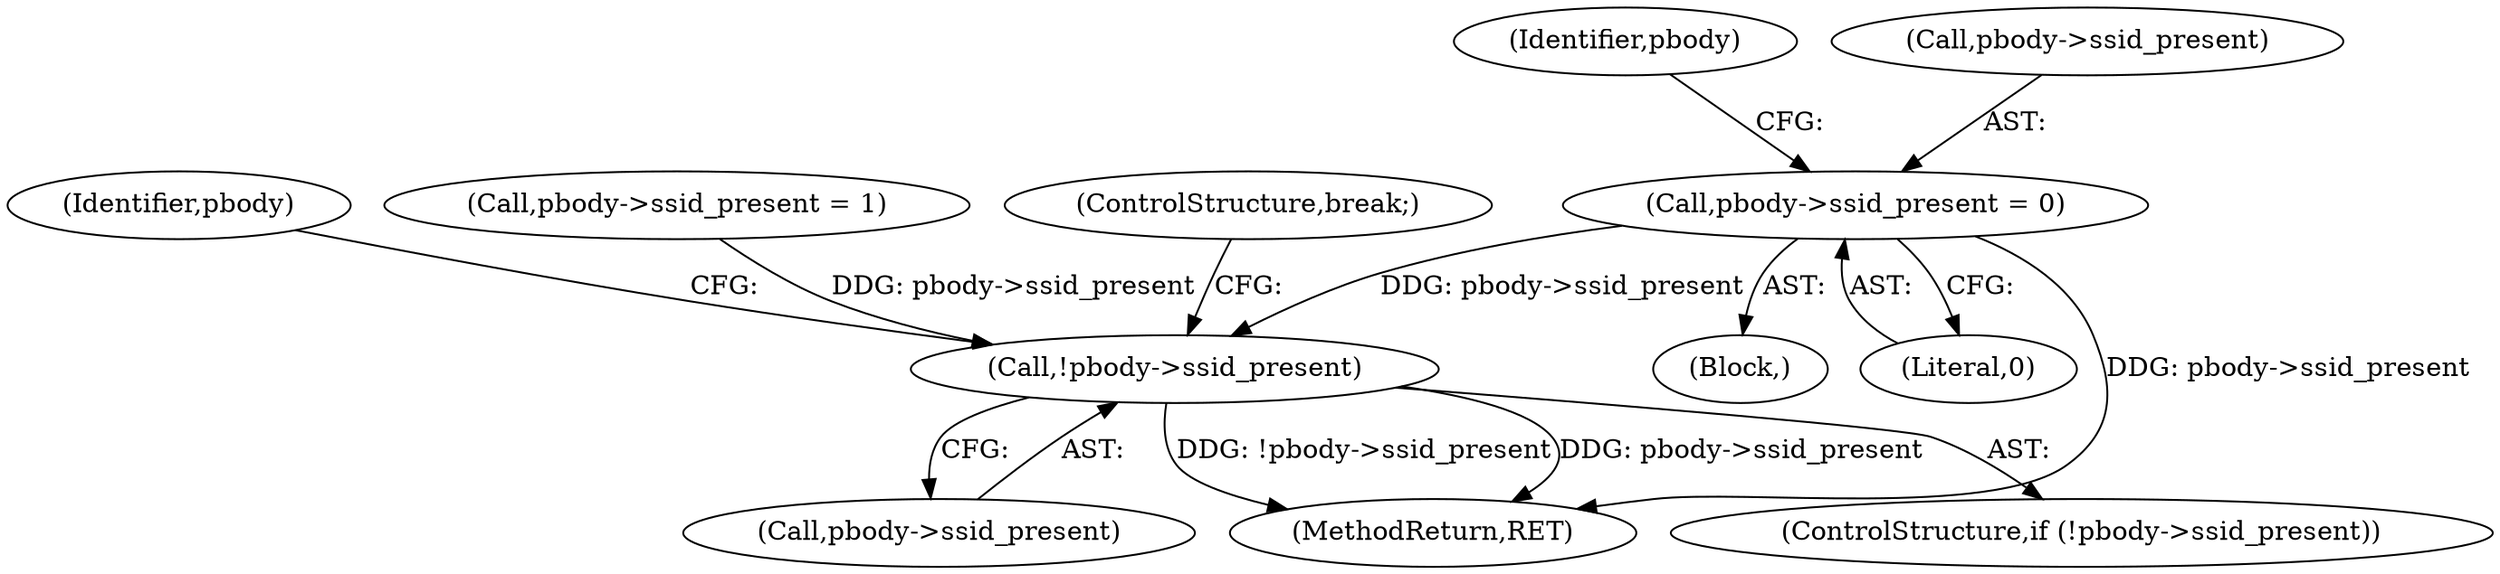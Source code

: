 digraph "0_tcpdump_99798bd9a41bd3d03fdc1e949810a38967f20ed3@pointer" {
"1000129" [label="(Call,pbody->ssid_present = 0)"];
"1000294" [label="(Call,!pbody->ssid_present)"];
"1000294" [label="(Call,!pbody->ssid_present)"];
"1000129" [label="(Call,pbody->ssid_present = 0)"];
"1000133" [label="(Literal,0)"];
"1000301" [label="(Identifier,pbody)"];
"1000295" [label="(Call,pbody->ssid_present)"];
"1000764" [label="(MethodReturn,RET)"];
"1000293" [label="(ControlStructure,if (!pbody->ssid_present))"];
"1000304" [label="(Call,pbody->ssid_present = 1)"];
"1000136" [label="(Identifier,pbody)"];
"1000309" [label="(ControlStructure,break;)"];
"1000116" [label="(Block,)"];
"1000130" [label="(Call,pbody->ssid_present)"];
"1000129" -> "1000116"  [label="AST: "];
"1000129" -> "1000133"  [label="CFG: "];
"1000130" -> "1000129"  [label="AST: "];
"1000133" -> "1000129"  [label="AST: "];
"1000136" -> "1000129"  [label="CFG: "];
"1000129" -> "1000764"  [label="DDG: pbody->ssid_present"];
"1000129" -> "1000294"  [label="DDG: pbody->ssid_present"];
"1000294" -> "1000293"  [label="AST: "];
"1000294" -> "1000295"  [label="CFG: "];
"1000295" -> "1000294"  [label="AST: "];
"1000301" -> "1000294"  [label="CFG: "];
"1000309" -> "1000294"  [label="CFG: "];
"1000294" -> "1000764"  [label="DDG: !pbody->ssid_present"];
"1000294" -> "1000764"  [label="DDG: pbody->ssid_present"];
"1000304" -> "1000294"  [label="DDG: pbody->ssid_present"];
}
